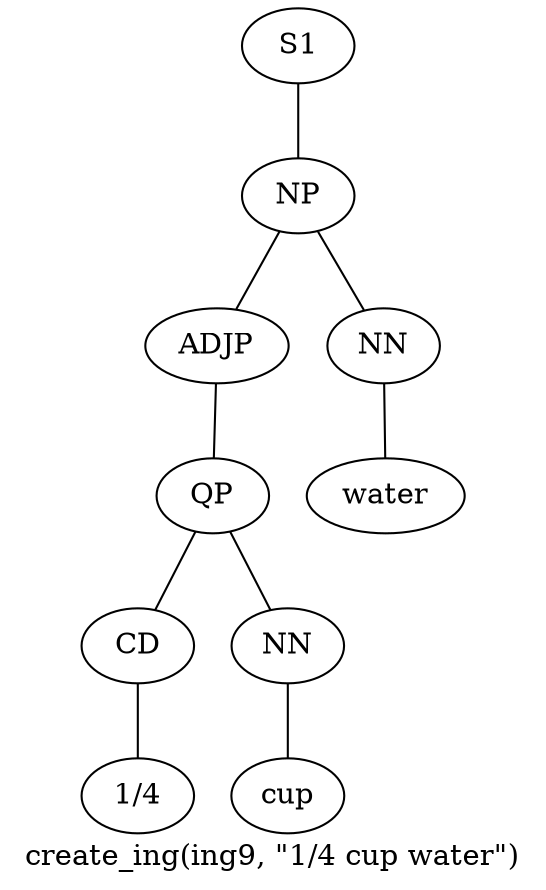graph SyntaxGraph {
	label = "create_ing(ing9, \"1/4 cup water\")";
	Node0 [label="S1"];
	Node1 [label="NP"];
	Node2 [label="ADJP"];
	Node3 [label="QP"];
	Node4 [label="CD"];
	Node5 [label="1/4"];
	Node6 [label="NN"];
	Node7 [label="cup"];
	Node8 [label="NN"];
	Node9 [label="water"];

	Node0 -- Node1;
	Node1 -- Node2;
	Node1 -- Node8;
	Node2 -- Node3;
	Node3 -- Node4;
	Node3 -- Node6;
	Node4 -- Node5;
	Node6 -- Node7;
	Node8 -- Node9;
}